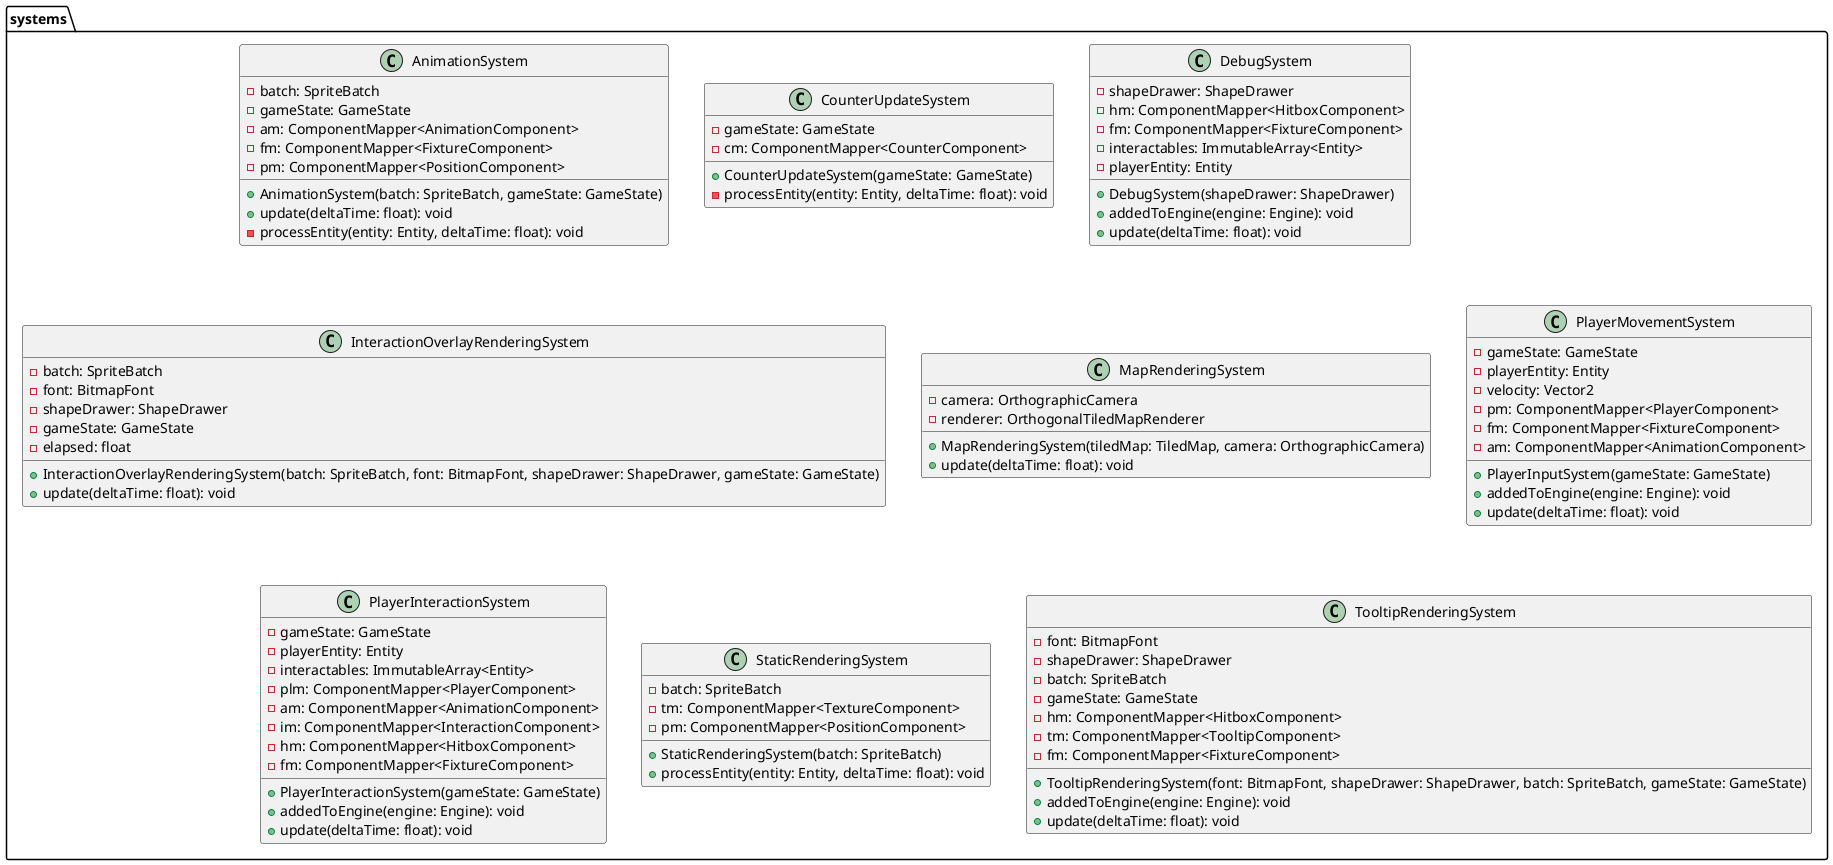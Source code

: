 @startuml

package systems {
    class AnimationSystem {
        - batch: SpriteBatch
        - gameState: GameState
        - am: ComponentMapper<AnimationComponent>
        - fm: ComponentMapper<FixtureComponent>
        - pm: ComponentMapper<PositionComponent>
        + AnimationSystem(batch: SpriteBatch, gameState: GameState)
        + update(deltaTime: float): void
        - processEntity(entity: Entity, deltaTime: float): void
    }

    class CounterUpdateSystem {
        - gameState: GameState
        - cm: ComponentMapper<CounterComponent>
        + CounterUpdateSystem(gameState: GameState)
        - processEntity(entity: Entity, deltaTime: float): void
    }

    class DebugSystem {
        - shapeDrawer: ShapeDrawer
        - hm: ComponentMapper<HitboxComponent>
        - fm: ComponentMapper<FixtureComponent>
        - interactables: ImmutableArray<Entity>
        - playerEntity: Entity
        + DebugSystem(shapeDrawer: ShapeDrawer)
        + addedToEngine(engine: Engine): void
        + update(deltaTime: float): void
    }

    class InteractionOverlayRenderingSystem {
        - batch: SpriteBatch
        - font: BitmapFont
        - shapeDrawer: ShapeDrawer
        - gameState: GameState
        - elapsed: float
        + InteractionOverlayRenderingSystem(batch: SpriteBatch, font: BitmapFont, shapeDrawer: ShapeDrawer, gameState: GameState)
        + update(deltaTime: float): void
    }

    class MapRenderingSystem {
        - camera: OrthographicCamera
        - renderer: OrthogonalTiledMapRenderer
        + MapRenderingSystem(tiledMap: TiledMap, camera: OrthographicCamera)
        + update(deltaTime: float): void
    }

    class PlayerMovementSystem {
        - gameState: GameState
        - playerEntity: Entity
        - velocity: Vector2
        - pm: ComponentMapper<PlayerComponent>
        - fm: ComponentMapper<FixtureComponent>
        - am: ComponentMapper<AnimationComponent>
        + PlayerInputSystem(gameState: GameState)
        + addedToEngine(engine: Engine): void
        + update(deltaTime: float): void
    }

    class PlayerInteractionSystem {
        - gameState: GameState
        - playerEntity: Entity
        - interactables: ImmutableArray<Entity>
        - plm: ComponentMapper<PlayerComponent>
        - am: ComponentMapper<AnimationComponent>
        - im: ComponentMapper<InteractionComponent>
        - hm: ComponentMapper<HitboxComponent>
        - fm: ComponentMapper<FixtureComponent>
        + PlayerInteractionSystem(gameState: GameState)
        + addedToEngine(engine: Engine): void
        + update(deltaTime: float): void
    }

    class StaticRenderingSystem {
        - batch: SpriteBatch
        - tm: ComponentMapper<TextureComponent>
        - pm: ComponentMapper<PositionComponent>
        + StaticRenderingSystem(batch: SpriteBatch)
        + processEntity(entity: Entity, deltaTime: float): void
    }

    class TooltipRenderingSystem {
        - font: BitmapFont
        - shapeDrawer: ShapeDrawer
        - batch: SpriteBatch
        - gameState: GameState
        - hm: ComponentMapper<HitboxComponent>
        - tm: ComponentMapper<TooltipComponent>
        - fm: ComponentMapper<FixtureComponent>
        + TooltipRenderingSystem(font: BitmapFont, shapeDrawer: ShapeDrawer, batch: SpriteBatch, gameState: GameState)
        + addedToEngine(engine: Engine): void
        + update(deltaTime: float): void
    }
}
@enduml
